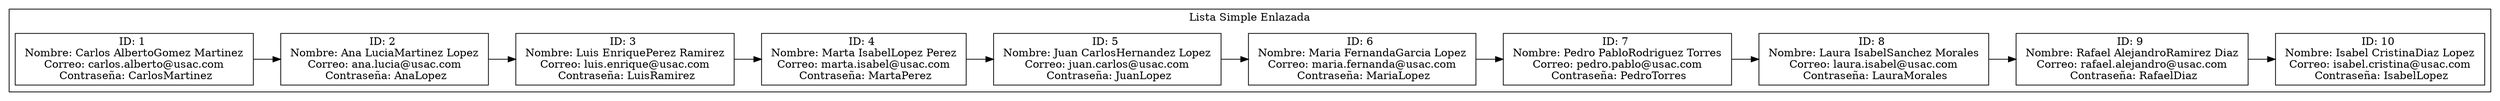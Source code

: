digraph G {
    node [shape=record];
    rankdir=LR;
    subgraph cluster_0 {
        label = "Lista Simple Enlazada";
        n0 [label = "{<data> ID: 1 \n Nombre: Carlos AlbertoGomez Martinez \n Correo: carlos.alberto@usac.com \n Contraseña: CarlosMartinez}"];
        n1 [label = "{<data> ID: 2 \n Nombre: Ana LuciaMartinez Lopez \n Correo: ana.lucia@usac.com \n Contraseña: AnaLopez}"];
        n2 [label = "{<data> ID: 3 \n Nombre: Luis EnriquePerez Ramirez \n Correo: luis.enrique@usac.com \n Contraseña: LuisRamirez}"];
        n3 [label = "{<data> ID: 4 \n Nombre: Marta IsabelLopez Perez \n Correo: marta.isabel@usac.com \n Contraseña: MartaPerez}"];
        n4 [label = "{<data> ID: 5 \n Nombre: Juan CarlosHernandez Lopez \n Correo: juan.carlos@usac.com \n Contraseña: JuanLopez}"];
        n5 [label = "{<data> ID: 6 \n Nombre: Maria FernandaGarcia Lopez \n Correo: maria.fernanda@usac.com \n Contraseña: MariaLopez}"];
        n6 [label = "{<data> ID: 7 \n Nombre: Pedro PabloRodriguez Torres \n Correo: pedro.pablo@usac.com \n Contraseña: PedroTorres}"];
        n7 [label = "{<data> ID: 8 \n Nombre: Laura IsabelSanchez Morales \n Correo: laura.isabel@usac.com \n Contraseña: LauraMorales}"];
        n8 [label = "{<data> ID: 9 \n Nombre: Rafael AlejandroRamirez Diaz \n Correo: rafael.alejandro@usac.com \n Contraseña: RafaelDiaz}"];
        n9 [label = "{<data> ID: 10 \n Nombre: Isabel CristinaDiaz Lopez \n Correo: isabel.cristina@usac.com \n Contraseña: IsabelLopez}"];
        n0 -> n1;
        n1 -> n2;
        n2 -> n3;
        n3 -> n4;
        n4 -> n5;
        n5 -> n6;
        n6 -> n7;
        n7 -> n8;
        n8 -> n9;
    }
}
